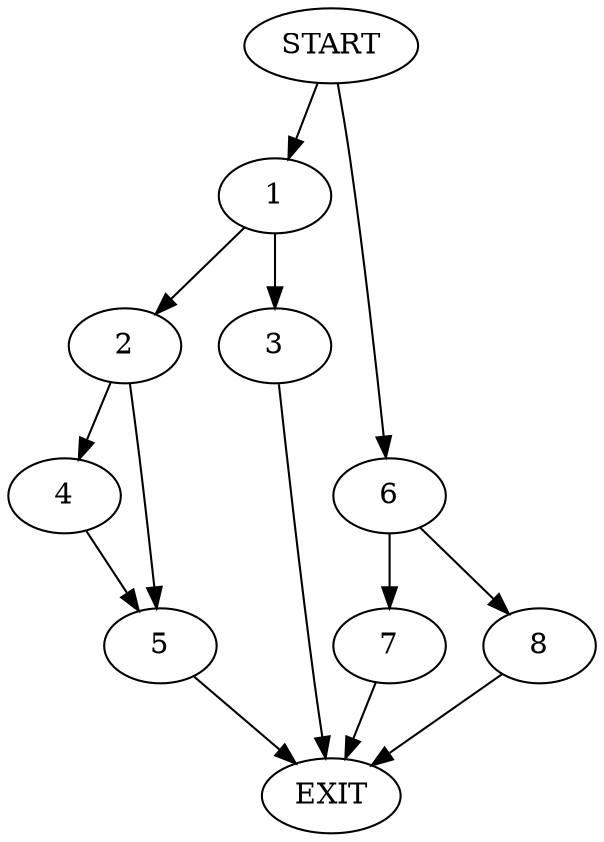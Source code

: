digraph {
0 [label="START"]
9 [label="EXIT"]
0 -> 1
1 -> 2
1 -> 3
3 -> 9
2 -> 4
2 -> 5
5 -> 9
4 -> 5
0 -> 6
6 -> 7
6 -> 8
8 -> 9
7 -> 9
}
